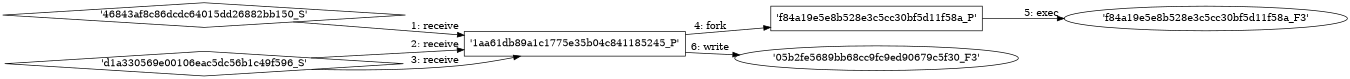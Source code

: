 digraph "D:\Learning\Paper\apt\基于CTI的攻击预警\Dataset\攻击图\ASGfromALLCTI\Internet Explorer use-after-free 0-Day vulnerability.dot" {
rankdir="LR"
size="9"
fixedsize="false"
splines="true"
nodesep=0.3
ranksep=0
fontsize=10
overlap="scalexy"
engine= "neato"
	"'1aa61db89a1c1775e35b04c841185245_P'" [node_type=Process shape=box]
	"'46843af8c86dcdc64015dd26882bb150_S'" [node_type=Socket shape=diamond]
	"'46843af8c86dcdc64015dd26882bb150_S'" -> "'1aa61db89a1c1775e35b04c841185245_P'" [label="1: receive"]
	"'1aa61db89a1c1775e35b04c841185245_P'" [node_type=Process shape=box]
	"'d1a330569e00106eac5dc56b1c49f596_S'" [node_type=Socket shape=diamond]
	"'d1a330569e00106eac5dc56b1c49f596_S'" -> "'1aa61db89a1c1775e35b04c841185245_P'" [label="2: receive"]
	"'1aa61db89a1c1775e35b04c841185245_P'" [node_type=Process shape=box]
	"'d1a330569e00106eac5dc56b1c49f596_S'" [node_type=Socket shape=diamond]
	"'d1a330569e00106eac5dc56b1c49f596_S'" -> "'1aa61db89a1c1775e35b04c841185245_P'" [label="3: receive"]
	"'1aa61db89a1c1775e35b04c841185245_P'" [node_type=Process shape=box]
	"'f84a19e5e8b528e3c5cc30bf5d11f58a_P'" [node_type=Process shape=box]
	"'1aa61db89a1c1775e35b04c841185245_P'" -> "'f84a19e5e8b528e3c5cc30bf5d11f58a_P'" [label="4: fork"]
	"'f84a19e5e8b528e3c5cc30bf5d11f58a_P'" [node_type=Process shape=box]
	"'f84a19e5e8b528e3c5cc30bf5d11f58a_F3'" [node_type=File shape=ellipse]
	"'f84a19e5e8b528e3c5cc30bf5d11f58a_P'" -> "'f84a19e5e8b528e3c5cc30bf5d11f58a_F3'" [label="5: exec"]
	"'05b2fe5689bb68cc9fc9ed90679c5f30_F3'" [node_type=file shape=ellipse]
	"'1aa61db89a1c1775e35b04c841185245_P'" [node_type=Process shape=box]
	"'1aa61db89a1c1775e35b04c841185245_P'" -> "'05b2fe5689bb68cc9fc9ed90679c5f30_F3'" [label="6: write"]
}

